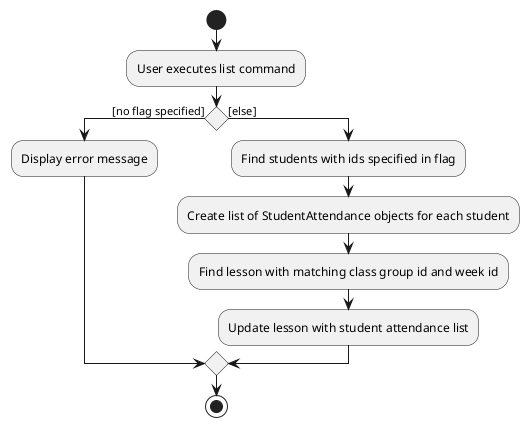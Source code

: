 @startuml
start

'Since the beta syntax does not support placing the condition outside the
'diamond we place it as the true branch instead.
:User executes list command;

if () then ([no flag specified])
    :Display error message;
else ([else])
    :Find students with ids specified in flag;
    :Create list of StudentAttendance objects for each student;
    :Find lesson with matching class group id and week id;
    :Update lesson with student attendance list;
endif
stop
@enduml
